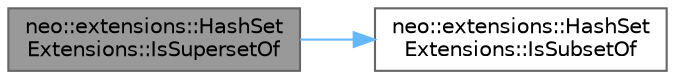 digraph "neo::extensions::HashSetExtensions::IsSupersetOf"
{
 // LATEX_PDF_SIZE
  bgcolor="transparent";
  edge [fontname=Helvetica,fontsize=10,labelfontname=Helvetica,labelfontsize=10];
  node [fontname=Helvetica,fontsize=10,shape=box,height=0.2,width=0.4];
  rankdir="LR";
  Node1 [id="Node000001",label="neo::extensions::HashSet\lExtensions::IsSupersetOf",height=0.2,width=0.4,color="gray40", fillcolor="grey60", style="filled", fontcolor="black",tooltip="Check if left is superset of right."];
  Node1 -> Node2 [id="edge1_Node000001_Node000002",color="steelblue1",style="solid",tooltip=" "];
  Node2 [id="Node000002",label="neo::extensions::HashSet\lExtensions::IsSubsetOf",height=0.2,width=0.4,color="grey40", fillcolor="white", style="filled",URL="$classneo_1_1extensions_1_1_hash_set_extensions.html#aec5d2ba120f66579495c895f1aa87bc3",tooltip="Check if left is subset of right."];
}
